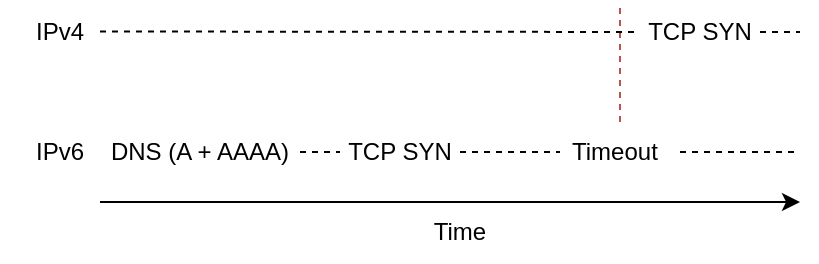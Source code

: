 <mxfile version="28.0.5">
  <diagram name="Page-1" id="SGQGg8OQSqibMUFg9qBV">
    <mxGraphModel dx="1297" dy="485" grid="1" gridSize="10" guides="1" tooltips="1" connect="1" arrows="1" fold="1" page="1" pageScale="1" pageWidth="850" pageHeight="1100" math="0" shadow="0">
      <root>
        <mxCell id="0" />
        <mxCell id="1" parent="0" />
        <mxCell id="bPhA9pG5KCJPAbUI4mAV-3" value="" style="endArrow=classic;html=1;rounded=0;" edge="1" parent="1">
          <mxGeometry width="50" height="50" relative="1" as="geometry">
            <mxPoint x="40" y="140" as="sourcePoint" />
            <mxPoint x="390" y="140" as="targetPoint" />
          </mxGeometry>
        </mxCell>
        <mxCell id="bPhA9pG5KCJPAbUI4mAV-4" value="Time" style="text;html=1;align=center;verticalAlign=middle;whiteSpace=wrap;rounded=0;" vertex="1" parent="1">
          <mxGeometry x="190" y="140" width="60" height="30" as="geometry" />
        </mxCell>
        <mxCell id="bPhA9pG5KCJPAbUI4mAV-5" value="" style="endArrow=none;dashed=1;html=1;rounded=0;endFill=0;" edge="1" parent="1" source="bPhA9pG5KCJPAbUI4mAV-15">
          <mxGeometry width="50" height="50" relative="1" as="geometry">
            <mxPoint x="40" y="114.8" as="sourcePoint" />
            <mxPoint x="390" y="115" as="targetPoint" />
          </mxGeometry>
        </mxCell>
        <mxCell id="bPhA9pG5KCJPAbUI4mAV-6" value="" style="endArrow=none;dashed=1;html=1;rounded=0;endFill=0;" edge="1" parent="1" source="bPhA9pG5KCJPAbUI4mAV-16">
          <mxGeometry width="50" height="50" relative="1" as="geometry">
            <mxPoint x="40" y="54.76" as="sourcePoint" />
            <mxPoint x="390" y="54.96" as="targetPoint" />
          </mxGeometry>
        </mxCell>
        <mxCell id="bPhA9pG5KCJPAbUI4mAV-8" value="IPv4" style="text;html=1;align=center;verticalAlign=middle;whiteSpace=wrap;rounded=0;" vertex="1" parent="1">
          <mxGeometry x="-10" y="40" width="60" height="30" as="geometry" />
        </mxCell>
        <mxCell id="bPhA9pG5KCJPAbUI4mAV-9" value="IPv6" style="text;html=1;align=center;verticalAlign=middle;whiteSpace=wrap;rounded=0;" vertex="1" parent="1">
          <mxGeometry x="-10" y="100" width="60" height="30" as="geometry" />
        </mxCell>
        <mxCell id="bPhA9pG5KCJPAbUI4mAV-14" value="" style="endArrow=none;dashed=1;html=1;rounded=0;fillColor=#f8cecc;strokeColor=#b85450;" edge="1" parent="1">
          <mxGeometry width="50" height="50" relative="1" as="geometry">
            <mxPoint x="300" y="100" as="sourcePoint" />
            <mxPoint x="300" y="40" as="targetPoint" />
          </mxGeometry>
        </mxCell>
        <mxCell id="bPhA9pG5KCJPAbUI4mAV-17" value="" style="endArrow=none;dashed=1;html=1;rounded=0;endFill=0;" edge="1" parent="1" target="bPhA9pG5KCJPAbUI4mAV-16">
          <mxGeometry width="50" height="50" relative="1" as="geometry">
            <mxPoint x="40" y="54.76" as="sourcePoint" />
            <mxPoint x="390" y="54.96" as="targetPoint" />
          </mxGeometry>
        </mxCell>
        <mxCell id="bPhA9pG5KCJPAbUI4mAV-16" value="TCP SYN" style="text;html=1;align=center;verticalAlign=middle;whiteSpace=wrap;rounded=0;" vertex="1" parent="1">
          <mxGeometry x="310" y="40" width="60" height="30" as="geometry" />
        </mxCell>
        <mxCell id="bPhA9pG5KCJPAbUI4mAV-18" value="" style="endArrow=none;dashed=1;html=1;rounded=0;endFill=0;" edge="1" parent="1" source="bPhA9pG5KCJPAbUI4mAV-12" target="bPhA9pG5KCJPAbUI4mAV-13">
          <mxGeometry width="50" height="50" relative="1" as="geometry">
            <mxPoint x="40" y="114.8" as="sourcePoint" />
            <mxPoint x="390" y="115" as="targetPoint" />
          </mxGeometry>
        </mxCell>
        <mxCell id="bPhA9pG5KCJPAbUI4mAV-13" value="TCP SYN" style="text;html=1;align=center;verticalAlign=middle;whiteSpace=wrap;rounded=0;" vertex="1" parent="1">
          <mxGeometry x="160" y="100" width="60" height="30" as="geometry" />
        </mxCell>
        <mxCell id="bPhA9pG5KCJPAbUI4mAV-19" value="" style="endArrow=none;dashed=1;html=1;rounded=0;endFill=0;" edge="1" parent="1" target="bPhA9pG5KCJPAbUI4mAV-12">
          <mxGeometry width="50" height="50" relative="1" as="geometry">
            <mxPoint x="40" y="114.8" as="sourcePoint" />
            <mxPoint x="150" y="115" as="targetPoint" />
          </mxGeometry>
        </mxCell>
        <mxCell id="bPhA9pG5KCJPAbUI4mAV-12" value="DNS (A + AAAA)" style="text;html=1;align=center;verticalAlign=middle;whiteSpace=wrap;rounded=0;" vertex="1" parent="1">
          <mxGeometry x="40" y="100" width="100" height="30" as="geometry" />
        </mxCell>
        <mxCell id="bPhA9pG5KCJPAbUI4mAV-20" value="" style="endArrow=none;dashed=1;html=1;rounded=0;fillColor=#f8cecc;strokeColor=#b85450;" edge="1" parent="1" target="bPhA9pG5KCJPAbUI4mAV-15">
          <mxGeometry width="50" height="50" relative="1" as="geometry">
            <mxPoint x="270" y="130" as="sourcePoint" />
            <mxPoint x="270" y="40" as="targetPoint" />
          </mxGeometry>
        </mxCell>
        <mxCell id="bPhA9pG5KCJPAbUI4mAV-21" value="" style="endArrow=none;dashed=1;html=1;rounded=0;endFill=0;" edge="1" parent="1" source="bPhA9pG5KCJPAbUI4mAV-13" target="bPhA9pG5KCJPAbUI4mAV-15">
          <mxGeometry width="50" height="50" relative="1" as="geometry">
            <mxPoint x="210" y="115" as="sourcePoint" />
            <mxPoint x="390" y="115" as="targetPoint" />
          </mxGeometry>
        </mxCell>
        <mxCell id="bPhA9pG5KCJPAbUI4mAV-15" value="Timeout" style="text;strokeColor=none;fillColor=none;align=left;verticalAlign=middle;spacingLeft=4;spacingRight=4;overflow=hidden;points=[[0,0.5],[1,0.5]];portConstraint=eastwest;rotatable=0;whiteSpace=wrap;html=1;" vertex="1" parent="1">
          <mxGeometry x="270" y="100" width="60" height="30" as="geometry" />
        </mxCell>
      </root>
    </mxGraphModel>
  </diagram>
</mxfile>
